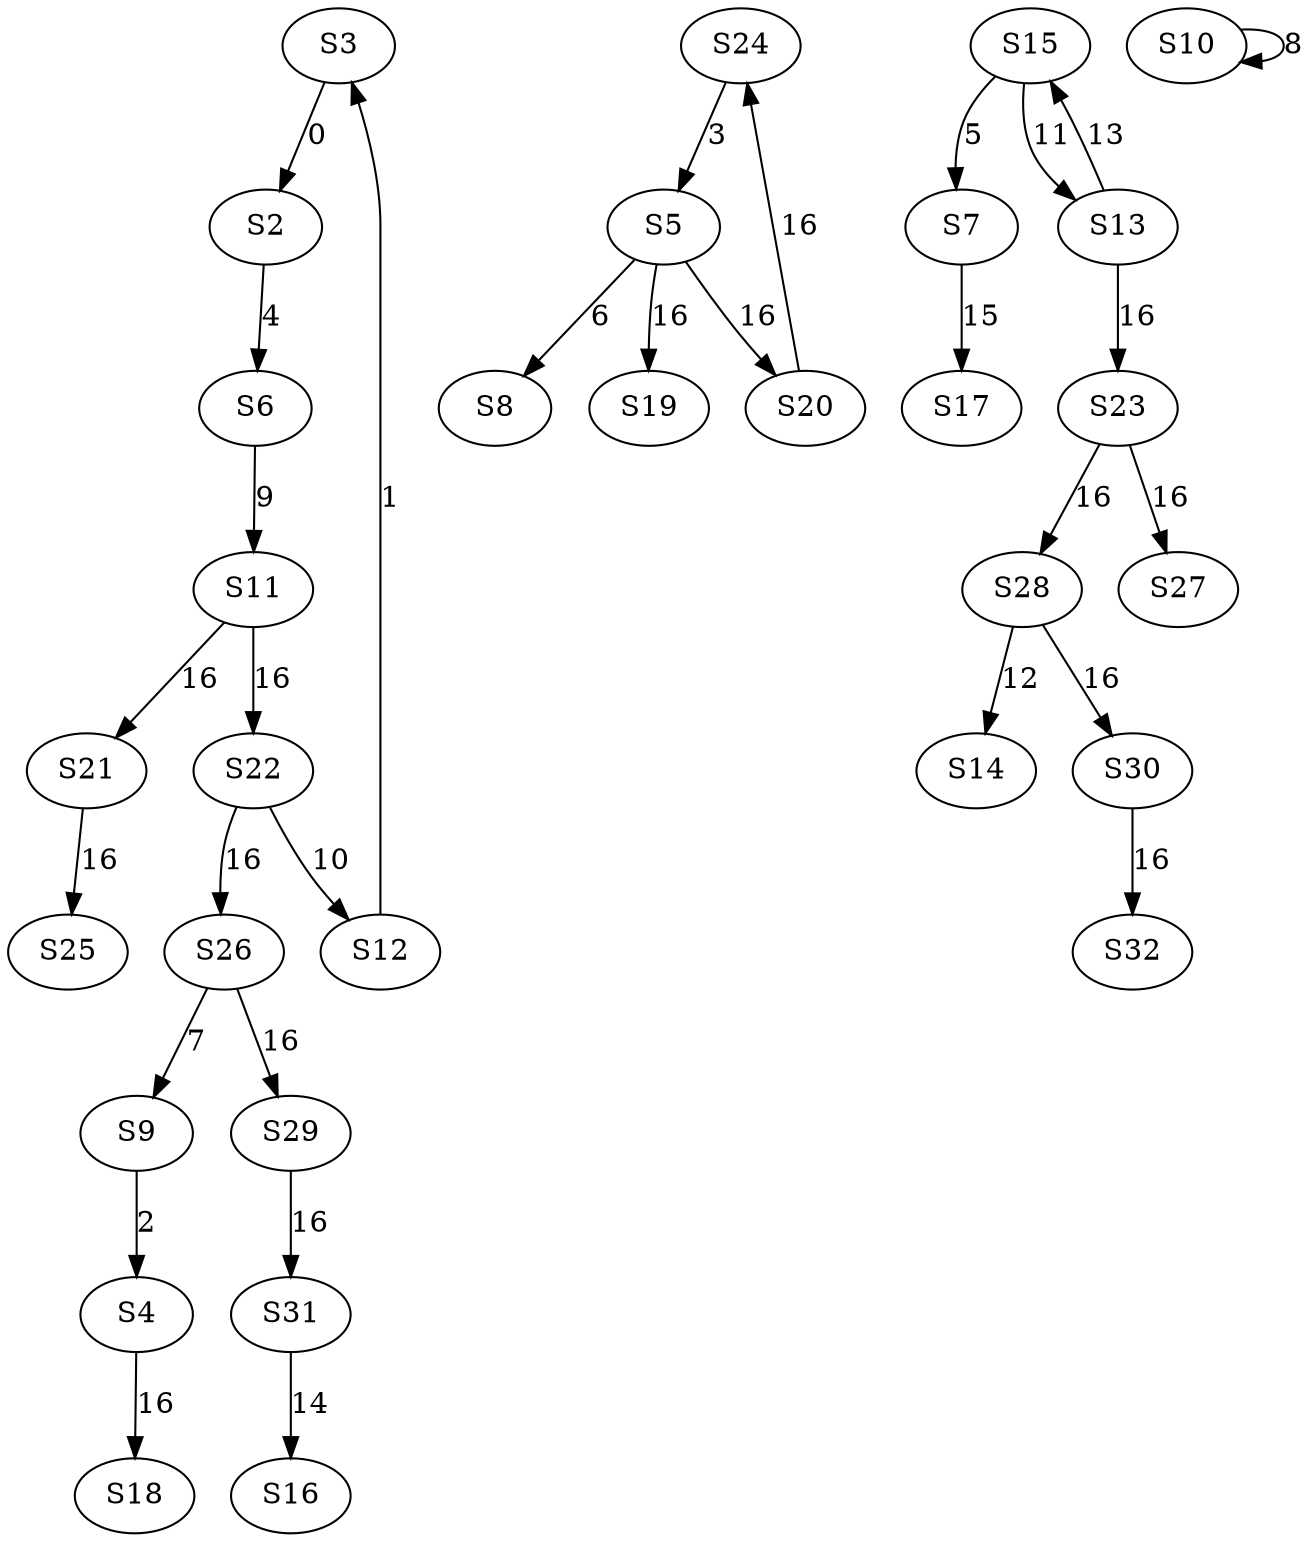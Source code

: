 strict digraph {
	S3 -> S2 [ label = 0 ];
	S12 -> S3 [ label = 1 ];
	S9 -> S4 [ label = 2 ];
	S24 -> S5 [ label = 3 ];
	S2 -> S6 [ label = 4 ];
	S15 -> S7 [ label = 5 ];
	S5 -> S8 [ label = 6 ];
	S26 -> S9 [ label = 7 ];
	S10 -> S10 [ label = 8 ];
	S6 -> S11 [ label = 9 ];
	S22 -> S12 [ label = 10 ];
	S15 -> S13 [ label = 11 ];
	S28 -> S14 [ label = 12 ];
	S13 -> S15 [ label = 13 ];
	S31 -> S16 [ label = 14 ];
	S7 -> S17 [ label = 15 ];
	S4 -> S18 [ label = 16 ];
	S5 -> S19 [ label = 16 ];
	S5 -> S20 [ label = 16 ];
	S11 -> S21 [ label = 16 ];
	S11 -> S22 [ label = 16 ];
	S13 -> S23 [ label = 16 ];
	S20 -> S24 [ label = 16 ];
	S21 -> S25 [ label = 16 ];
	S22 -> S26 [ label = 16 ];
	S23 -> S27 [ label = 16 ];
	S23 -> S28 [ label = 16 ];
	S26 -> S29 [ label = 16 ];
	S28 -> S30 [ label = 16 ];
	S29 -> S31 [ label = 16 ];
	S30 -> S32 [ label = 16 ];
}